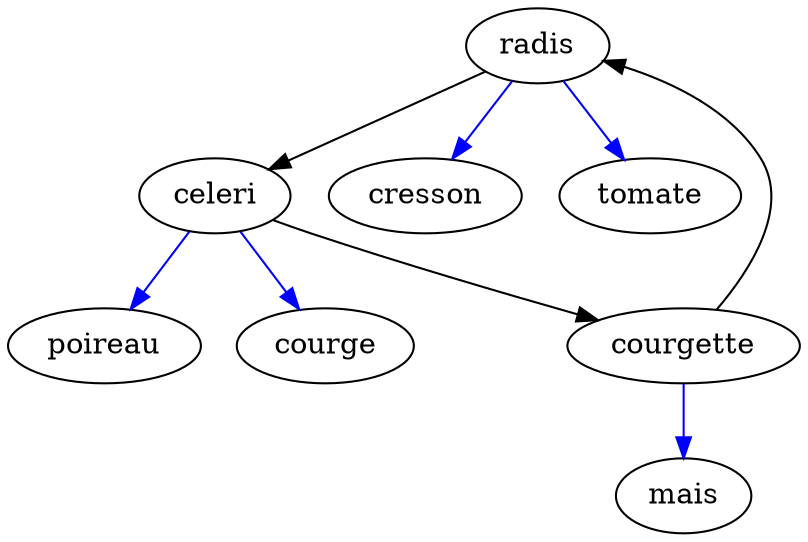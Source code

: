 digraph "Graphe du jardin complet" {
	radis
	radis -> celeri
	celeri
	celeri -> courgette
	courgette
	courgette -> radis
	radis -> cresson [color=blue]
	radis -> tomate [color=blue]
	celeri -> poireau [color=blue]
	celeri -> courge [color=blue]
	courgette -> mais [color=blue]
}
